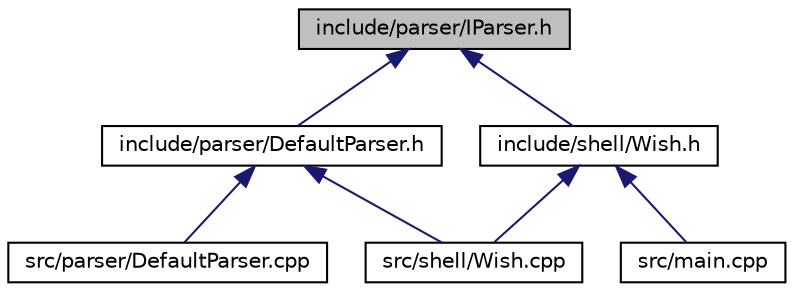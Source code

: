 digraph "include/parser/IParser.h"
{
 // LATEX_PDF_SIZE
  edge [fontname="Helvetica",fontsize="10",labelfontname="Helvetica",labelfontsize="10"];
  node [fontname="Helvetica",fontsize="10",shape=record];
  Node1 [label="include/parser/IParser.h",height=0.2,width=0.4,color="black", fillcolor="grey75", style="filled", fontcolor="black",tooltip="This file declares IParser interface for shell to parse commands."];
  Node1 -> Node2 [dir="back",color="midnightblue",fontsize="10",style="solid",fontname="Helvetica"];
  Node2 [label="include/parser/DefaultParser.h",height=0.2,width=0.4,color="black", fillcolor="white", style="filled",URL="$dc/d98/_default_parser_8h.html",tooltip="Declares DefaultParser, which parses input lines into Command entities."];
  Node2 -> Node3 [dir="back",color="midnightblue",fontsize="10",style="solid",fontname="Helvetica"];
  Node3 [label="src/parser/DefaultParser.cpp",height=0.2,width=0.4,color="black", fillcolor="white", style="filled",URL="$da/d41/_default_parser_8cpp.html",tooltip="This file defines DefaultParser class to provide default parser for shell."];
  Node2 -> Node4 [dir="back",color="midnightblue",fontsize="10",style="solid",fontname="Helvetica"];
  Node4 [label="src/shell/Wish.cpp",height=0.2,width=0.4,color="black", fillcolor="white", style="filled",URL="$de/d0a/_wish_8cpp.html",tooltip="This file defines class methods of Wish."];
  Node1 -> Node5 [dir="back",color="midnightblue",fontsize="10",style="solid",fontname="Helvetica"];
  Node5 [label="include/shell/Wish.h",height=0.2,width=0.4,color="black", fillcolor="white", style="filled",URL="$d1/dd4/_wish_8h.html",tooltip="Declares the Wish class, the core shell implementation."];
  Node5 -> Node6 [dir="back",color="midnightblue",fontsize="10",style="solid",fontname="Helvetica"];
  Node6 [label="src/main.cpp",height=0.2,width=0.4,color="black", fillcolor="white", style="filled",URL="$df/d0a/main_8cpp.html",tooltip="This file runs event loop for shell implementation for course COMP-354 project in University Of Nicos..."];
  Node5 -> Node4 [dir="back",color="midnightblue",fontsize="10",style="solid",fontname="Helvetica"];
}
